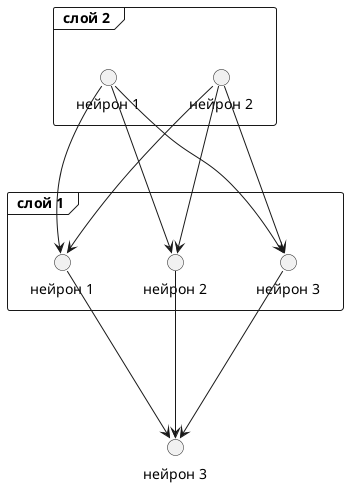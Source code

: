 @startuml


frame nl1 as "  слой 1  " {
    circle n1_1 as "нейрон 1"
    circle n1_2 as "нейрон 2"
    circle n1_3 as "нейрон 3"
}

frame nl2 as "  слой 2  " {
    circle n2_1 as "нейрон 1"
    circle n2_2 as "нейрон 2"
}

    circle n3_1 as "нейрон 3"


n2_1 --[plain]-> n1_1
n2_1 --[plain]-> n1_2
n2_1 --[plain]-> n1_3

n2_2 --[plain]-> n1_1
n2_2 --[plain]-> n1_2
n2_2 --[plain]-> n1_3

n1_1 ---> n3_1
n1_2 ---> n3_1
n1_3 ---> n3_1


@enduml